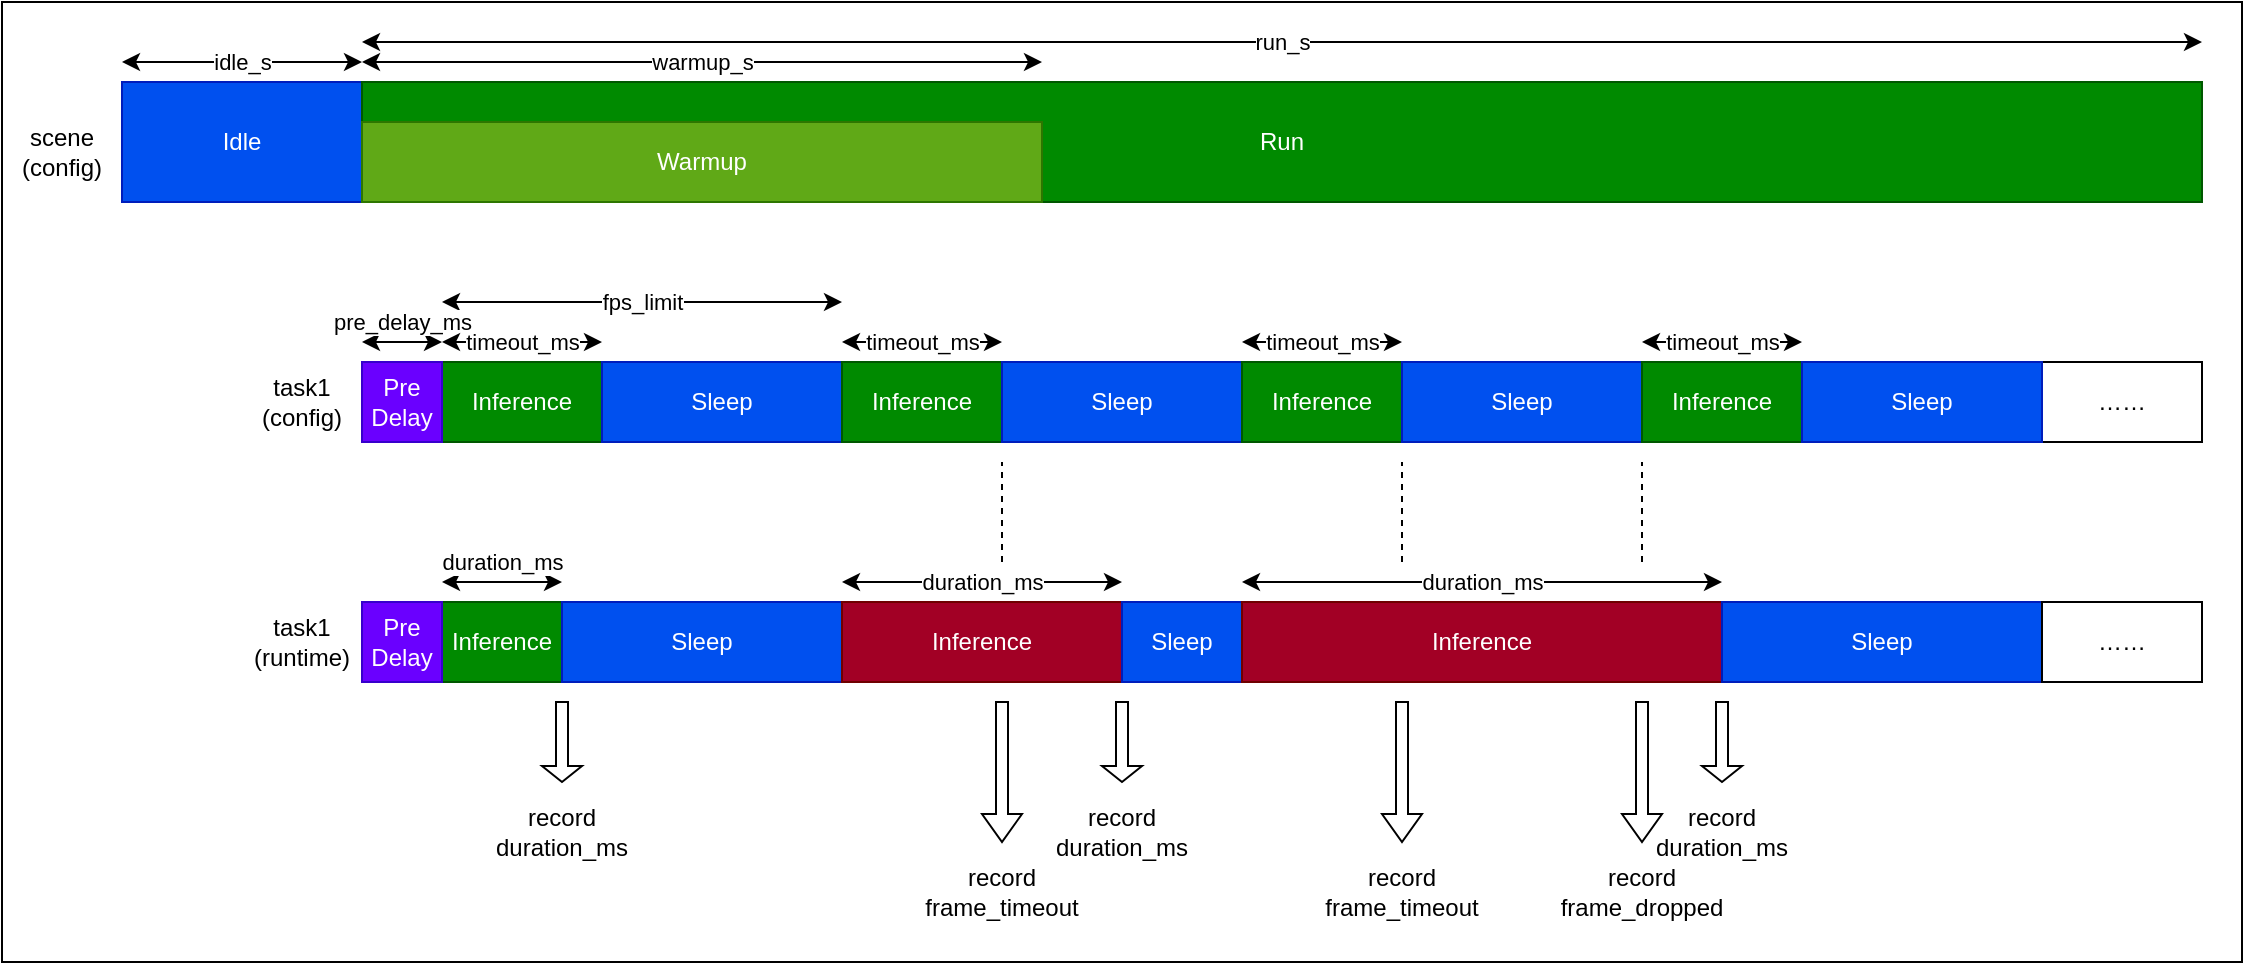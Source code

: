 <mxfile>
    <diagram id="HZJU9EA4F3txPuROR8je" name="Page-1">
        <mxGraphModel dx="1182" dy="1919" grid="1" gridSize="10" guides="0" tooltips="1" connect="0" arrows="0" fold="1" page="1" pageScale="1" pageWidth="850" pageHeight="1100" math="0" shadow="0">
            <root>
                <mxCell id="0"/>
                <mxCell id="1" parent="0"/>
                <mxCell id="258" value="" style="rounded=0;whiteSpace=wrap;html=1;fillColor=default;" vertex="1" parent="1">
                    <mxGeometry x="40" y="-1100" width="1120" height="480" as="geometry"/>
                </mxCell>
                <mxCell id="202" value="Inference" style="rounded=0;whiteSpace=wrap;html=1;fillColor=#008a00;fontColor=#ffffff;strokeColor=#005700;" vertex="1" parent="1">
                    <mxGeometry x="260" y="-800" width="60" height="40" as="geometry"/>
                </mxCell>
                <mxCell id="203" value="Sleep" style="rounded=0;whiteSpace=wrap;html=1;fillColor=#0050ef;fontColor=#ffffff;strokeColor=#001DBC;" vertex="1" parent="1">
                    <mxGeometry x="320" y="-800" width="140" height="40" as="geometry"/>
                </mxCell>
                <mxCell id="204" value="Inference" style="rounded=0;whiteSpace=wrap;html=1;fillColor=#a20025;fontColor=#ffffff;strokeColor=#6F0000;" vertex="1" parent="1">
                    <mxGeometry x="460" y="-800" width="140" height="40" as="geometry"/>
                </mxCell>
                <mxCell id="207" value="Pre&lt;br&gt;Delay" style="rounded=0;whiteSpace=wrap;html=1;fillColor=#6a00ff;fontColor=#ffffff;strokeColor=#3700CC;" vertex="1" parent="1">
                    <mxGeometry x="220" y="-800" width="40" height="40" as="geometry"/>
                </mxCell>
                <mxCell id="208" value="task1&lt;br&gt;(runtime)" style="text;html=1;strokeColor=none;fillColor=none;align=center;verticalAlign=middle;whiteSpace=wrap;rounded=0;" vertex="1" parent="1">
                    <mxGeometry x="160" y="-795" width="60" height="30" as="geometry"/>
                </mxCell>
                <mxCell id="159" value="Idle" style="rounded=0;whiteSpace=wrap;html=1;fillColor=#0050ef;fontColor=#ffffff;strokeColor=#001DBC;" parent="1" vertex="1">
                    <mxGeometry x="100" y="-1060" width="120" height="60" as="geometry"/>
                </mxCell>
                <mxCell id="161" value="Run" style="rounded=0;whiteSpace=wrap;html=1;fillColor=#008a00;fontColor=#ffffff;strokeColor=#005700;" parent="1" vertex="1">
                    <mxGeometry x="220" y="-1060" width="920" height="60" as="geometry"/>
                </mxCell>
                <mxCell id="160" value="Warmup" style="rounded=0;whiteSpace=wrap;html=1;fillColor=#60a917;fontColor=#ffffff;strokeColor=#2D7600;" parent="1" vertex="1">
                    <mxGeometry x="220" y="-1040" width="340" height="40" as="geometry"/>
                </mxCell>
                <mxCell id="162" value="idle_s" style="endArrow=classic;startArrow=classic;html=1;strokeWidth=1;" edge="1" parent="1">
                    <mxGeometry width="50" height="50" relative="1" as="geometry">
                        <mxPoint x="100" y="-1070" as="sourcePoint"/>
                        <mxPoint x="220" y="-1070" as="targetPoint"/>
                    </mxGeometry>
                </mxCell>
                <mxCell id="163" value="warmup_s" style="endArrow=classic;startArrow=classic;html=1;strokeWidth=1;" edge="1" parent="1">
                    <mxGeometry width="50" height="50" relative="1" as="geometry">
                        <mxPoint x="220" y="-1070" as="sourcePoint"/>
                        <mxPoint x="560" y="-1070" as="targetPoint"/>
                    </mxGeometry>
                </mxCell>
                <mxCell id="164" value="run_s" style="endArrow=classic;startArrow=classic;html=1;strokeWidth=1;" edge="1" parent="1">
                    <mxGeometry width="50" height="50" relative="1" as="geometry">
                        <mxPoint x="220" y="-1080" as="sourcePoint"/>
                        <mxPoint x="1140" y="-1080" as="targetPoint"/>
                    </mxGeometry>
                </mxCell>
                <mxCell id="165" value="Inference" style="rounded=0;whiteSpace=wrap;html=1;fillColor=#008a00;fontColor=#ffffff;strokeColor=#005700;" vertex="1" parent="1">
                    <mxGeometry x="260" y="-920" width="80" height="40" as="geometry"/>
                </mxCell>
                <mxCell id="166" value="Sleep" style="rounded=0;whiteSpace=wrap;html=1;fillColor=#0050ef;fontColor=#ffffff;strokeColor=#001DBC;" vertex="1" parent="1">
                    <mxGeometry x="340" y="-920" width="120" height="40" as="geometry"/>
                </mxCell>
                <mxCell id="167" value="Inference" style="rounded=0;whiteSpace=wrap;html=1;fillColor=#008a00;fontColor=#ffffff;strokeColor=#005700;" vertex="1" parent="1">
                    <mxGeometry x="460" y="-920" width="80" height="40" as="geometry"/>
                </mxCell>
                <mxCell id="168" value="Sleep" style="rounded=0;whiteSpace=wrap;html=1;fillColor=#0050ef;fontColor=#ffffff;strokeColor=#001DBC;" vertex="1" parent="1">
                    <mxGeometry x="540" y="-920" width="120" height="40" as="geometry"/>
                </mxCell>
                <mxCell id="170" value="fps_limit" style="endArrow=classic;startArrow=classic;html=1;strokeWidth=1;" edge="1" parent="1">
                    <mxGeometry width="50" height="50" relative="1" as="geometry">
                        <mxPoint x="260" y="-950" as="sourcePoint"/>
                        <mxPoint x="460" y="-950" as="targetPoint"/>
                    </mxGeometry>
                </mxCell>
                <mxCell id="172" value="Pre&lt;br&gt;Delay" style="rounded=0;whiteSpace=wrap;html=1;fillColor=#6a00ff;fontColor=#ffffff;strokeColor=#3700CC;" vertex="1" parent="1">
                    <mxGeometry x="220" y="-920" width="40" height="40" as="geometry"/>
                </mxCell>
                <mxCell id="174" value="pre_delay_ms" style="endArrow=classic;startArrow=classic;html=1;strokeWidth=1;" edge="1" parent="1">
                    <mxGeometry y="10" width="50" height="50" relative="1" as="geometry">
                        <mxPoint x="220" y="-930" as="sourcePoint"/>
                        <mxPoint x="260" y="-930" as="targetPoint"/>
                        <mxPoint as="offset"/>
                    </mxGeometry>
                </mxCell>
                <mxCell id="175" value="timeout_ms" style="endArrow=classic;startArrow=classic;html=1;strokeWidth=1;" edge="1" parent="1">
                    <mxGeometry width="50" height="50" relative="1" as="geometry">
                        <mxPoint x="260" y="-930" as="sourcePoint"/>
                        <mxPoint x="340" y="-930" as="targetPoint"/>
                    </mxGeometry>
                </mxCell>
                <mxCell id="176" value="timeout_ms" style="endArrow=classic;startArrow=classic;html=1;strokeWidth=1;" edge="1" parent="1">
                    <mxGeometry width="50" height="50" relative="1" as="geometry">
                        <mxPoint x="460" y="-930" as="sourcePoint"/>
                        <mxPoint x="540" y="-930" as="targetPoint"/>
                    </mxGeometry>
                </mxCell>
                <mxCell id="177" value="scene&lt;br&gt;(config)" style="text;html=1;strokeColor=none;fillColor=none;align=center;verticalAlign=middle;whiteSpace=wrap;rounded=0;" vertex="1" parent="1">
                    <mxGeometry x="40" y="-1040" width="60" height="30" as="geometry"/>
                </mxCell>
                <mxCell id="178" value="task1&lt;br&gt;(config)" style="text;html=1;strokeColor=none;fillColor=none;align=center;verticalAlign=middle;whiteSpace=wrap;rounded=0;" vertex="1" parent="1">
                    <mxGeometry x="160" y="-915" width="60" height="30" as="geometry"/>
                </mxCell>
                <mxCell id="213" value="……" style="rounded=0;whiteSpace=wrap;html=1;" vertex="1" parent="1">
                    <mxGeometry x="1060" y="-920" width="80" height="40" as="geometry"/>
                </mxCell>
                <mxCell id="222" value="Inference" style="rounded=0;whiteSpace=wrap;html=1;fillColor=#008a00;fontColor=#ffffff;strokeColor=#005700;" vertex="1" parent="1">
                    <mxGeometry x="660" y="-920" width="80" height="40" as="geometry"/>
                </mxCell>
                <mxCell id="223" value="Sleep" style="rounded=0;whiteSpace=wrap;html=1;fillColor=#0050ef;fontColor=#ffffff;strokeColor=#001DBC;" vertex="1" parent="1">
                    <mxGeometry x="740" y="-920" width="120" height="40" as="geometry"/>
                </mxCell>
                <mxCell id="224" value="timeout_ms" style="endArrow=classic;startArrow=classic;html=1;strokeWidth=1;" edge="1" parent="1">
                    <mxGeometry width="50" height="50" relative="1" as="geometry">
                        <mxPoint x="660" y="-930" as="sourcePoint"/>
                        <mxPoint x="740" y="-930" as="targetPoint"/>
                    </mxGeometry>
                </mxCell>
                <mxCell id="225" value="Inference" style="rounded=0;whiteSpace=wrap;html=1;fillColor=#008a00;fontColor=#ffffff;strokeColor=#005700;" vertex="1" parent="1">
                    <mxGeometry x="860" y="-920" width="80" height="40" as="geometry"/>
                </mxCell>
                <mxCell id="226" value="Sleep" style="rounded=0;whiteSpace=wrap;html=1;fillColor=#0050ef;fontColor=#ffffff;strokeColor=#001DBC;" vertex="1" parent="1">
                    <mxGeometry x="940" y="-920" width="120" height="40" as="geometry"/>
                </mxCell>
                <mxCell id="227" value="timeout_ms" style="endArrow=classic;startArrow=classic;html=1;strokeWidth=1;" edge="1" parent="1">
                    <mxGeometry width="50" height="50" relative="1" as="geometry">
                        <mxPoint x="860" y="-930" as="sourcePoint"/>
                        <mxPoint x="940" y="-930" as="targetPoint"/>
                    </mxGeometry>
                </mxCell>
                <mxCell id="230" value="Sleep" style="rounded=0;whiteSpace=wrap;html=1;fillColor=#0050ef;fontColor=#ffffff;strokeColor=#001DBC;" vertex="1" parent="1">
                    <mxGeometry x="600" y="-800" width="60" height="40" as="geometry"/>
                </mxCell>
                <mxCell id="231" value="Inference" style="rounded=0;whiteSpace=wrap;html=1;fillColor=#a20025;fontColor=#ffffff;strokeColor=#6F0000;" vertex="1" parent="1">
                    <mxGeometry x="660" y="-800" width="240" height="40" as="geometry"/>
                </mxCell>
                <mxCell id="232" value="Sleep" style="rounded=0;whiteSpace=wrap;html=1;fillColor=#0050ef;fontColor=#ffffff;strokeColor=#001DBC;" vertex="1" parent="1">
                    <mxGeometry x="900" y="-800" width="160" height="40" as="geometry"/>
                </mxCell>
                <mxCell id="234" value="duration_ms" style="endArrow=classic;startArrow=classic;html=1;strokeWidth=1;" edge="1" parent="1">
                    <mxGeometry y="10" width="50" height="50" relative="1" as="geometry">
                        <mxPoint x="260" y="-810" as="sourcePoint"/>
                        <mxPoint x="320" y="-810" as="targetPoint"/>
                        <mxPoint as="offset"/>
                    </mxGeometry>
                </mxCell>
                <mxCell id="235" value="duration_ms" style="endArrow=classic;startArrow=classic;html=1;strokeWidth=1;" edge="1" parent="1">
                    <mxGeometry width="50" height="50" relative="1" as="geometry">
                        <mxPoint x="460" y="-810" as="sourcePoint"/>
                        <mxPoint x="600" y="-810" as="targetPoint"/>
                    </mxGeometry>
                </mxCell>
                <mxCell id="236" value="duration_ms" style="endArrow=classic;startArrow=classic;html=1;strokeWidth=1;" edge="1" parent="1">
                    <mxGeometry width="50" height="50" relative="1" as="geometry">
                        <mxPoint x="660" y="-810" as="sourcePoint"/>
                        <mxPoint x="900" y="-810" as="targetPoint"/>
                    </mxGeometry>
                </mxCell>
                <mxCell id="240" value="" style="shape=singleArrow;direction=south;whiteSpace=wrap;html=1;" vertex="1" parent="1">
                    <mxGeometry x="310" y="-750" width="20" height="40" as="geometry"/>
                </mxCell>
                <mxCell id="241" value="record&lt;br&gt;duration_ms" style="text;html=1;strokeColor=none;fillColor=none;align=center;verticalAlign=middle;whiteSpace=wrap;rounded=0;" vertex="1" parent="1">
                    <mxGeometry x="290" y="-700" width="60" height="30" as="geometry"/>
                </mxCell>
                <mxCell id="243" value="" style="shape=singleArrow;direction=south;whiteSpace=wrap;html=1;" vertex="1" parent="1">
                    <mxGeometry x="530" y="-750" width="20" height="70" as="geometry"/>
                </mxCell>
                <mxCell id="244" value="record&lt;br&gt;frame_timeout" style="text;html=1;strokeColor=none;fillColor=none;align=center;verticalAlign=middle;whiteSpace=wrap;rounded=0;" vertex="1" parent="1">
                    <mxGeometry x="510" y="-670" width="60" height="30" as="geometry"/>
                </mxCell>
                <mxCell id="245" value="" style="shape=singleArrow;direction=south;whiteSpace=wrap;html=1;" vertex="1" parent="1">
                    <mxGeometry x="590" y="-750" width="20" height="40" as="geometry"/>
                </mxCell>
                <mxCell id="246" value="record&lt;br&gt;duration_ms" style="text;html=1;strokeColor=none;fillColor=none;align=center;verticalAlign=middle;whiteSpace=wrap;rounded=0;" vertex="1" parent="1">
                    <mxGeometry x="570" y="-700" width="60" height="30" as="geometry"/>
                </mxCell>
                <mxCell id="247" value="" style="shape=singleArrow;direction=south;whiteSpace=wrap;html=1;" vertex="1" parent="1">
                    <mxGeometry x="890" y="-750" width="20" height="40" as="geometry"/>
                </mxCell>
                <mxCell id="248" value="record&lt;br&gt;duration_ms" style="text;html=1;strokeColor=none;fillColor=none;align=center;verticalAlign=middle;whiteSpace=wrap;rounded=0;" vertex="1" parent="1">
                    <mxGeometry x="870" y="-700" width="60" height="30" as="geometry"/>
                </mxCell>
                <mxCell id="249" value="" style="shape=singleArrow;direction=south;whiteSpace=wrap;html=1;" vertex="1" parent="1">
                    <mxGeometry x="730" y="-750" width="20" height="70" as="geometry"/>
                </mxCell>
                <mxCell id="250" value="record&lt;br&gt;frame_timeout" style="text;html=1;strokeColor=none;fillColor=none;align=center;verticalAlign=middle;whiteSpace=wrap;rounded=0;" vertex="1" parent="1">
                    <mxGeometry x="710" y="-670" width="60" height="30" as="geometry"/>
                </mxCell>
                <mxCell id="251" value="" style="shape=singleArrow;direction=south;whiteSpace=wrap;html=1;" vertex="1" parent="1">
                    <mxGeometry x="850" y="-750" width="20" height="70" as="geometry"/>
                </mxCell>
                <mxCell id="252" value="record&lt;br&gt;frame_dropped" style="text;html=1;strokeColor=none;fillColor=none;align=center;verticalAlign=middle;whiteSpace=wrap;rounded=0;" vertex="1" parent="1">
                    <mxGeometry x="830" y="-670" width="60" height="30" as="geometry"/>
                </mxCell>
                <mxCell id="253" value="……" style="rounded=0;whiteSpace=wrap;html=1;" vertex="1" parent="1">
                    <mxGeometry x="1060" y="-800" width="80" height="40" as="geometry"/>
                </mxCell>
                <mxCell id="254" value="" style="endArrow=none;dashed=1;html=1;" edge="1" parent="1">
                    <mxGeometry width="50" height="50" relative="1" as="geometry">
                        <mxPoint x="540" y="-820" as="sourcePoint"/>
                        <mxPoint x="540" y="-870" as="targetPoint"/>
                    </mxGeometry>
                </mxCell>
                <mxCell id="255" value="" style="endArrow=none;dashed=1;html=1;" edge="1" parent="1">
                    <mxGeometry width="50" height="50" relative="1" as="geometry">
                        <mxPoint x="740" y="-820" as="sourcePoint"/>
                        <mxPoint x="740" y="-870" as="targetPoint"/>
                    </mxGeometry>
                </mxCell>
                <mxCell id="256" value="" style="endArrow=none;dashed=1;html=1;" edge="1" parent="1">
                    <mxGeometry width="50" height="50" relative="1" as="geometry">
                        <mxPoint x="860" y="-820" as="sourcePoint"/>
                        <mxPoint x="860" y="-870" as="targetPoint"/>
                    </mxGeometry>
                </mxCell>
            </root>
        </mxGraphModel>
    </diagram>
</mxfile>